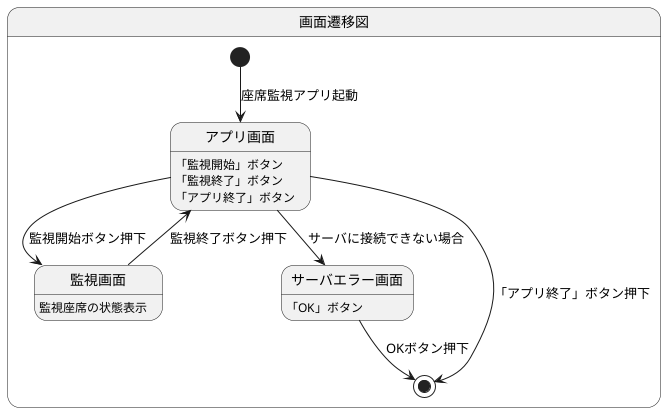 @startuml 画面遷移図

state 画面遷移図 {
	[*] --> アプリ画面 :座席監視アプリ起動
	アプリ画面 --> 監視画面 :監視開始ボタン押下
	アプリ画面 --> サーバエラー画面 :サーバに接続できない場合
	アプリ画面 --> [*] :「アプリ終了」ボタン押下
	アプリ画面 : 「監視開始」ボタン
	アプリ画面 : 「監視終了」ボタン
	アプリ画面 : 「アプリ終了」ボタン

	監視画面 --> アプリ画面 :監視終了ボタン押下
	監視画面 : 監視座席の状態表示

	サーバエラー画面 --> [*] :OKボタン押下
	サーバエラー画面 : 「OK」ボタン
}

@enduml